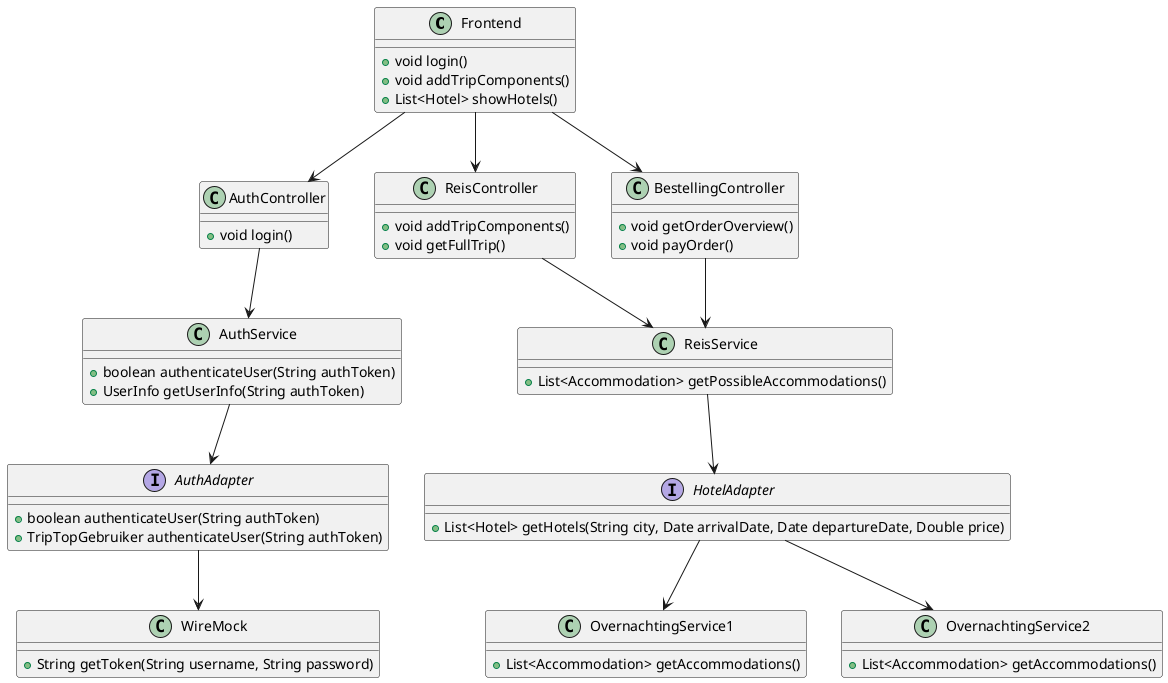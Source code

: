 @startuml

class Frontend {
    +void login()
    +void addTripComponents()
    +List<Hotel> showHotels()
}

class AuthController {
    +void login()
}

class ReisController {
    +void addTripComponents()
    +void getFullTrip()
}

class BestellingController {
    +void getOrderOverview()
    +void payOrder()
}

class AuthService {
    +boolean authenticateUser(String authToken)
    +UserInfo getUserInfo(String authToken)
}

class ReisService {
    +List<Accommodation> getPossibleAccommodations()
}

interface AuthAdapter {
    +boolean authenticateUser(String authToken)
    +TripTopGebruiker authenticateUser(String authToken)
}

interface HotelAdapter {
    +List<Hotel> getHotels(String city, Date arrivalDate, Date departureDate, Double price)
}

class WireMock {
    +String getToken(String username, String password)
}

class OvernachtingService1 {
    +List<Accommodation> getAccommodations()
}

class OvernachtingService2 {
    +List<Accommodation> getAccommodations()
}

Frontend --> AuthController
AuthController --> AuthService
AuthAdapter --> WireMock
Frontend --> ReisController
ReisController --> ReisService
HotelAdapter --> OvernachtingService1
HotelAdapter --> OvernachtingService2
Frontend --> BestellingController
BestellingController --> ReisService
AuthService --> AuthAdapter
ReisService --> HotelAdapter

@enduml